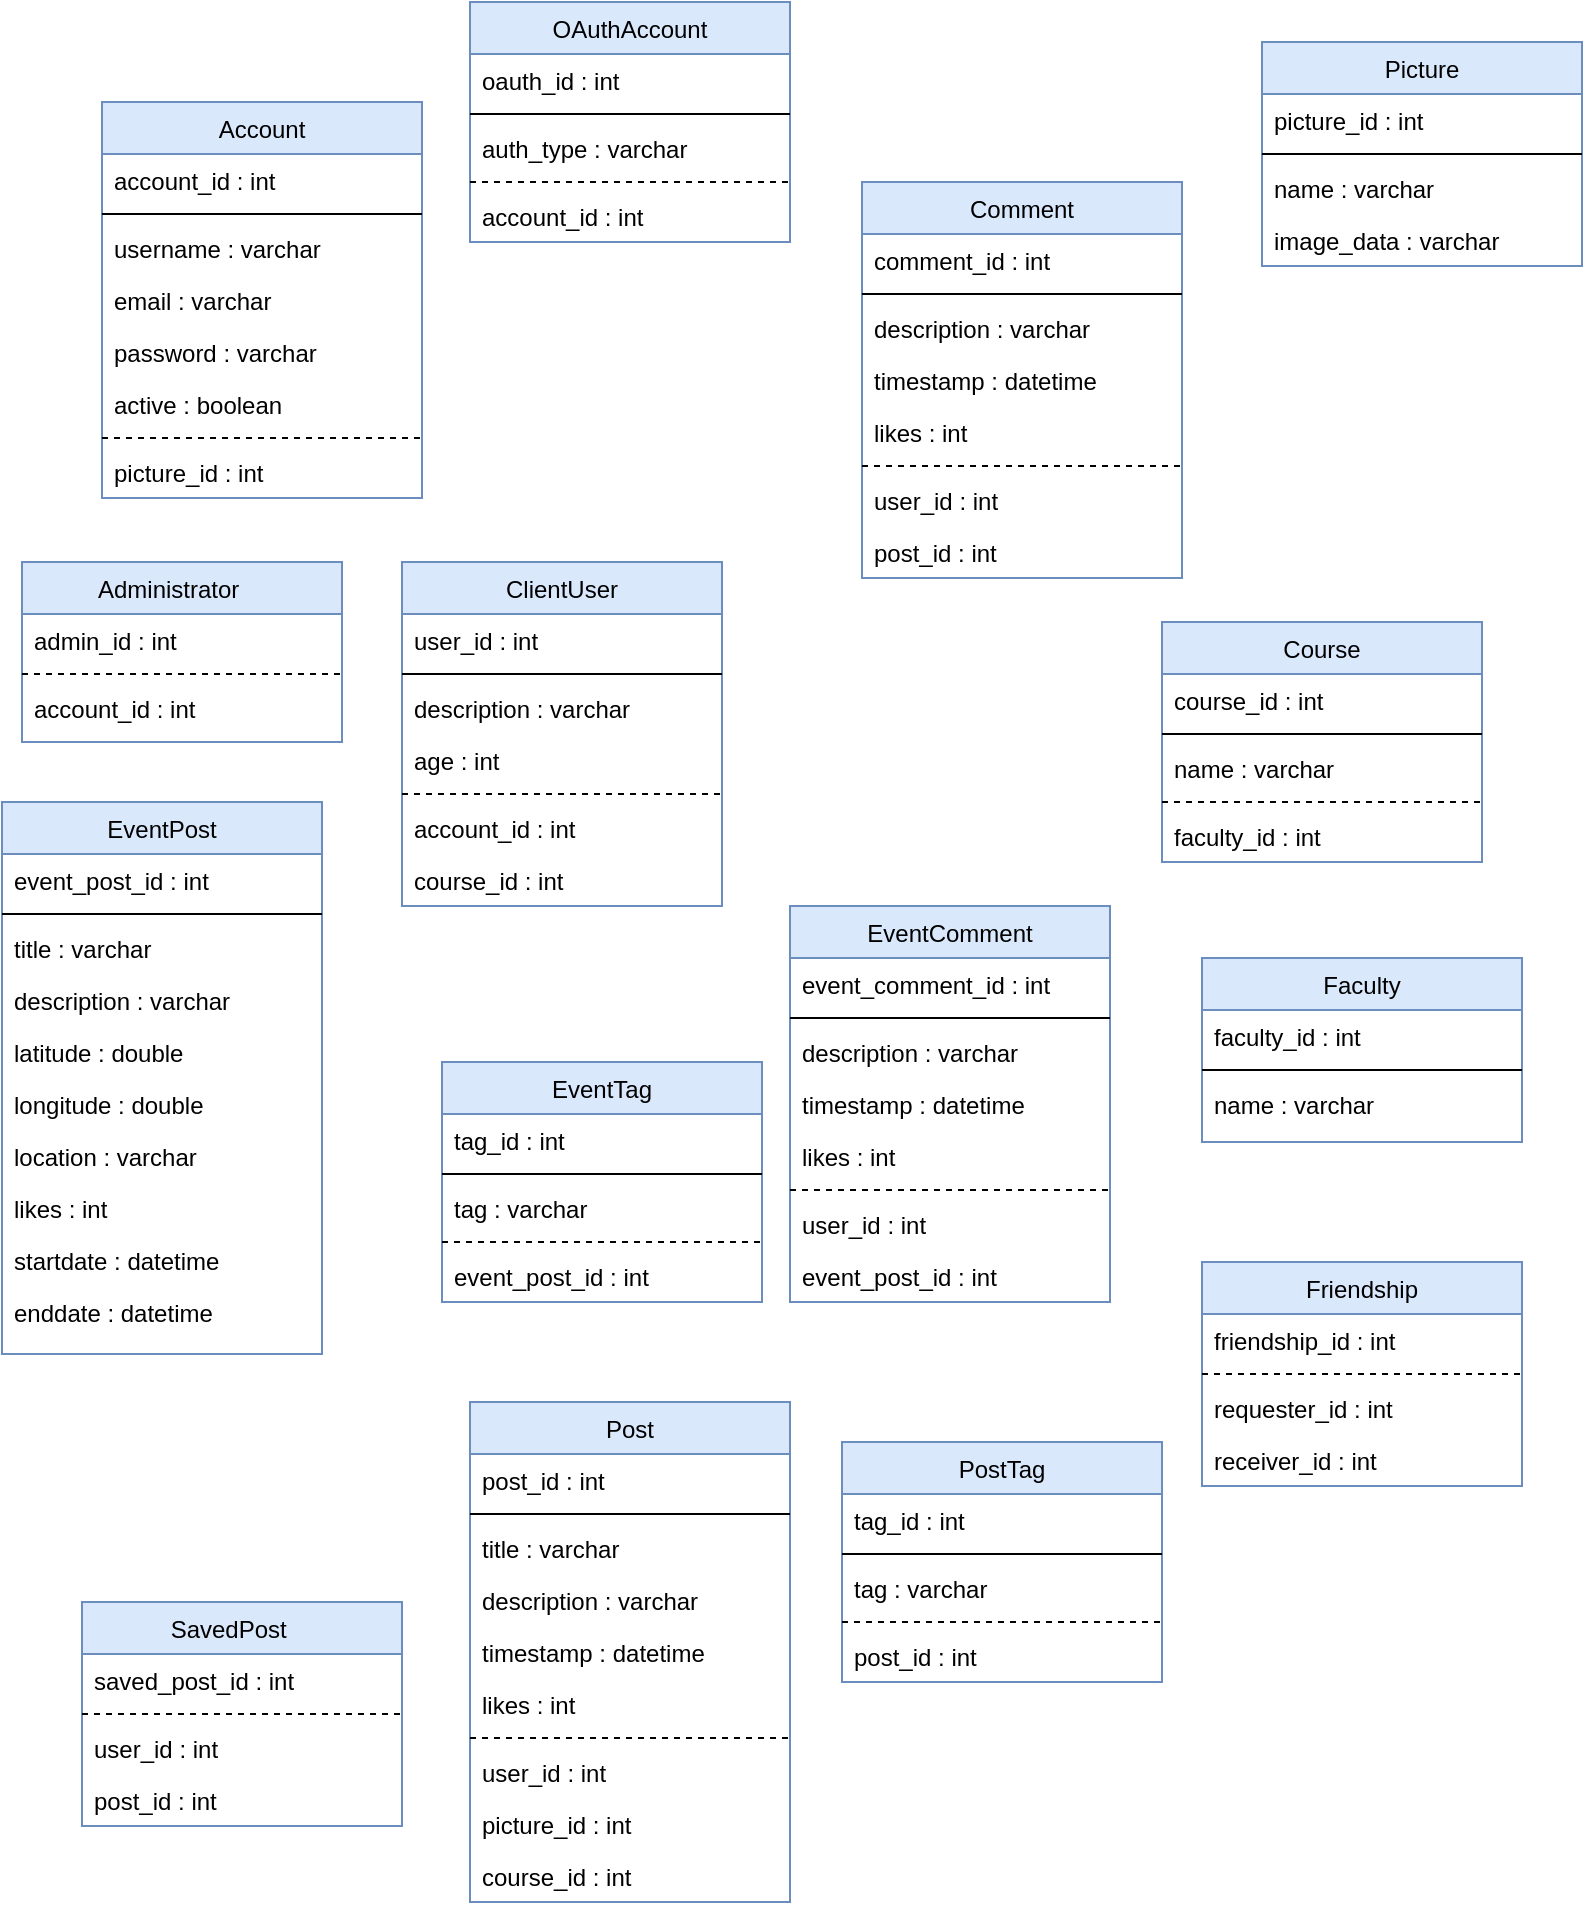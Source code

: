 <mxfile version="24.4.8" type="github">
  <diagram id="C5RBs43oDa-KdzZeNtuy" name="Page-1">
    <mxGraphModel dx="2607" dy="1282" grid="1" gridSize="10" guides="1" tooltips="1" connect="1" arrows="1" fold="1" page="1" pageScale="1" pageWidth="827" pageHeight="1169" math="0" shadow="0">
      <root>
        <mxCell id="WIyWlLk6GJQsqaUBKTNV-0" />
        <mxCell id="WIyWlLk6GJQsqaUBKTNV-1" parent="WIyWlLk6GJQsqaUBKTNV-0" />
        <mxCell id="zkfFHV4jXpPFQw0GAbJ--0" value="Account" style="swimlane;fontStyle=0;align=center;verticalAlign=top;childLayout=stackLayout;horizontal=1;startSize=26;horizontalStack=0;resizeParent=1;resizeLast=0;collapsible=1;marginBottom=0;rounded=0;shadow=0;strokeWidth=1;fillColor=#dae8fc;strokeColor=#6c8ebf;gradientColor=none;swimlaneFillColor=default;" parent="WIyWlLk6GJQsqaUBKTNV-1" vertex="1">
          <mxGeometry x="70" y="70" width="160" height="198" as="geometry">
            <mxRectangle x="230" y="140" width="160" height="26" as="alternateBounds" />
          </mxGeometry>
        </mxCell>
        <mxCell id="zkfFHV4jXpPFQw0GAbJ--1" value="account_id : int" style="text;align=left;verticalAlign=top;spacingLeft=4;spacingRight=4;overflow=hidden;rotatable=0;points=[[0,0.5],[1,0.5]];portConstraint=eastwest;" parent="zkfFHV4jXpPFQw0GAbJ--0" vertex="1">
          <mxGeometry y="26" width="160" height="26" as="geometry" />
        </mxCell>
        <mxCell id="zkfFHV4jXpPFQw0GAbJ--4" value="" style="line;html=1;strokeWidth=1;align=left;verticalAlign=middle;spacingTop=-1;spacingLeft=3;spacingRight=3;rotatable=0;labelPosition=right;points=[];portConstraint=eastwest;" parent="zkfFHV4jXpPFQw0GAbJ--0" vertex="1">
          <mxGeometry y="52" width="160" height="8" as="geometry" />
        </mxCell>
        <mxCell id="zkfFHV4jXpPFQw0GAbJ--2" value="username : varchar" style="text;align=left;verticalAlign=top;spacingLeft=4;spacingRight=4;overflow=hidden;rotatable=0;points=[[0,0.5],[1,0.5]];portConstraint=eastwest;rounded=0;shadow=0;html=0;" parent="zkfFHV4jXpPFQw0GAbJ--0" vertex="1">
          <mxGeometry y="60" width="160" height="26" as="geometry" />
        </mxCell>
        <mxCell id="zkfFHV4jXpPFQw0GAbJ--3" value="email : varchar" style="text;align=left;verticalAlign=top;spacingLeft=4;spacingRight=4;overflow=hidden;rotatable=0;points=[[0,0.5],[1,0.5]];portConstraint=eastwest;rounded=0;shadow=0;html=0;" parent="zkfFHV4jXpPFQw0GAbJ--0" vertex="1">
          <mxGeometry y="86" width="160" height="26" as="geometry" />
        </mxCell>
        <mxCell id="zkfFHV4jXpPFQw0GAbJ--5" value="password : varchar" style="text;align=left;verticalAlign=top;spacingLeft=4;spacingRight=4;overflow=hidden;rotatable=0;points=[[0,0.5],[1,0.5]];portConstraint=eastwest;" parent="zkfFHV4jXpPFQw0GAbJ--0" vertex="1">
          <mxGeometry y="112" width="160" height="26" as="geometry" />
        </mxCell>
        <mxCell id="Y2Ca7VvnBdPcKKOErJJx-133" value="active : boolean" style="text;align=left;verticalAlign=top;spacingLeft=4;spacingRight=4;overflow=hidden;rotatable=0;points=[[0,0.5],[1,0.5]];portConstraint=eastwest;" vertex="1" parent="zkfFHV4jXpPFQw0GAbJ--0">
          <mxGeometry y="138" width="160" height="26" as="geometry" />
        </mxCell>
        <mxCell id="Y2Ca7VvnBdPcKKOErJJx-143" value="" style="line;html=1;strokeWidth=1;align=left;verticalAlign=middle;spacingTop=-1;spacingLeft=3;spacingRight=3;rotatable=0;labelPosition=right;points=[];portConstraint=eastwest;dashed=1;" vertex="1" parent="zkfFHV4jXpPFQw0GAbJ--0">
          <mxGeometry y="164" width="160" height="8" as="geometry" />
        </mxCell>
        <mxCell id="Y2Ca7VvnBdPcKKOErJJx-134" value="picture_id : int " style="text;align=left;verticalAlign=top;spacingLeft=4;spacingRight=4;overflow=hidden;rotatable=0;points=[[0,0.5],[1,0.5]];portConstraint=eastwest;dashed=1;" vertex="1" parent="zkfFHV4jXpPFQw0GAbJ--0">
          <mxGeometry y="172" width="160" height="26" as="geometry" />
        </mxCell>
        <mxCell id="zkfFHV4jXpPFQw0GAbJ--6" value="Administrator    " style="swimlane;fontStyle=0;align=center;verticalAlign=top;childLayout=stackLayout;horizontal=1;startSize=26;horizontalStack=0;resizeParent=1;resizeLast=0;collapsible=1;marginBottom=0;rounded=0;shadow=0;strokeWidth=1;fillColor=#dae8fc;strokeColor=#6c8ebf;swimlaneFillColor=default;" parent="WIyWlLk6GJQsqaUBKTNV-1" vertex="1">
          <mxGeometry x="30" y="300" width="160" height="90" as="geometry">
            <mxRectangle x="130" y="380" width="160" height="26" as="alternateBounds" />
          </mxGeometry>
        </mxCell>
        <mxCell id="zkfFHV4jXpPFQw0GAbJ--7" value="admin_id : int" style="text;align=left;verticalAlign=top;spacingLeft=4;spacingRight=4;overflow=hidden;rotatable=0;points=[[0,0.5],[1,0.5]];portConstraint=eastwest;" parent="zkfFHV4jXpPFQw0GAbJ--6" vertex="1">
          <mxGeometry y="26" width="160" height="26" as="geometry" />
        </mxCell>
        <mxCell id="zkfFHV4jXpPFQw0GAbJ--9" value="" style="line;html=1;strokeWidth=1;align=left;verticalAlign=middle;spacingTop=-1;spacingLeft=3;spacingRight=3;rotatable=0;labelPosition=right;points=[];portConstraint=eastwest;dashed=1;" parent="zkfFHV4jXpPFQw0GAbJ--6" vertex="1">
          <mxGeometry y="52" width="160" height="8" as="geometry" />
        </mxCell>
        <mxCell id="zkfFHV4jXpPFQw0GAbJ--8" value="account_id : int" style="text;align=left;verticalAlign=top;spacingLeft=4;spacingRight=4;overflow=hidden;rotatable=0;points=[[0,0.5],[1,0.5]];portConstraint=eastwest;rounded=0;shadow=0;html=0;" parent="zkfFHV4jXpPFQw0GAbJ--6" vertex="1">
          <mxGeometry y="60" width="160" height="26" as="geometry" />
        </mxCell>
        <mxCell id="Y2Ca7VvnBdPcKKOErJJx-135" value="ClientUser" style="swimlane;fontStyle=0;align=center;verticalAlign=top;childLayout=stackLayout;horizontal=1;startSize=26;horizontalStack=0;resizeParent=1;resizeLast=0;collapsible=1;marginBottom=0;rounded=0;shadow=0;strokeWidth=1;fillColor=#dae8fc;strokeColor=#6c8ebf;swimlaneFillColor=default;" vertex="1" parent="WIyWlLk6GJQsqaUBKTNV-1">
          <mxGeometry x="220" y="300" width="160" height="172" as="geometry">
            <mxRectangle x="130" y="380" width="160" height="26" as="alternateBounds" />
          </mxGeometry>
        </mxCell>
        <mxCell id="Y2Ca7VvnBdPcKKOErJJx-136" value="user_id : int" style="text;align=left;verticalAlign=top;spacingLeft=4;spacingRight=4;overflow=hidden;rotatable=0;points=[[0,0.5],[1,0.5]];portConstraint=eastwest;" vertex="1" parent="Y2Ca7VvnBdPcKKOErJJx-135">
          <mxGeometry y="26" width="160" height="26" as="geometry" />
        </mxCell>
        <mxCell id="Y2Ca7VvnBdPcKKOErJJx-137" value="" style="line;html=1;strokeWidth=1;align=left;verticalAlign=middle;spacingTop=-1;spacingLeft=3;spacingRight=3;rotatable=0;labelPosition=right;points=[];portConstraint=eastwest;" vertex="1" parent="Y2Ca7VvnBdPcKKOErJJx-135">
          <mxGeometry y="52" width="160" height="8" as="geometry" />
        </mxCell>
        <mxCell id="Y2Ca7VvnBdPcKKOErJJx-140" value="description : varchar " style="text;align=left;verticalAlign=top;spacingLeft=4;spacingRight=4;overflow=hidden;rotatable=0;points=[[0,0.5],[1,0.5]];portConstraint=eastwest;rounded=0;shadow=0;html=0;" vertex="1" parent="Y2Ca7VvnBdPcKKOErJJx-135">
          <mxGeometry y="60" width="160" height="26" as="geometry" />
        </mxCell>
        <mxCell id="Y2Ca7VvnBdPcKKOErJJx-141" value="age : int" style="text;align=left;verticalAlign=top;spacingLeft=4;spacingRight=4;overflow=hidden;rotatable=0;points=[[0,0.5],[1,0.5]];portConstraint=eastwest;rounded=0;shadow=0;html=0;" vertex="1" parent="Y2Ca7VvnBdPcKKOErJJx-135">
          <mxGeometry y="86" width="160" height="26" as="geometry" />
        </mxCell>
        <mxCell id="Y2Ca7VvnBdPcKKOErJJx-144" value="" style="line;html=1;strokeWidth=1;align=left;verticalAlign=middle;spacingTop=-1;spacingLeft=3;spacingRight=3;rotatable=0;labelPosition=right;points=[];portConstraint=eastwest;dashed=1;" vertex="1" parent="Y2Ca7VvnBdPcKKOErJJx-135">
          <mxGeometry y="112" width="160" height="8" as="geometry" />
        </mxCell>
        <mxCell id="Y2Ca7VvnBdPcKKOErJJx-139" value="account_id : int" style="text;align=left;verticalAlign=top;spacingLeft=4;spacingRight=4;overflow=hidden;rotatable=0;points=[[0,0.5],[1,0.5]];portConstraint=eastwest;rounded=0;shadow=0;html=0;" vertex="1" parent="Y2Ca7VvnBdPcKKOErJJx-135">
          <mxGeometry y="120" width="160" height="26" as="geometry" />
        </mxCell>
        <mxCell id="Y2Ca7VvnBdPcKKOErJJx-142" value="course_id : int" style="text;align=left;verticalAlign=top;spacingLeft=4;spacingRight=4;overflow=hidden;rotatable=0;points=[[0,0.5],[1,0.5]];portConstraint=eastwest;rounded=0;shadow=0;html=0;" vertex="1" parent="Y2Ca7VvnBdPcKKOErJJx-135">
          <mxGeometry y="146" width="160" height="26" as="geometry" />
        </mxCell>
        <mxCell id="Y2Ca7VvnBdPcKKOErJJx-145" value="Comment" style="swimlane;fontStyle=0;align=center;verticalAlign=top;childLayout=stackLayout;horizontal=1;startSize=26;horizontalStack=0;resizeParent=1;resizeLast=0;collapsible=1;marginBottom=0;rounded=0;shadow=0;strokeWidth=1;fillColor=#dae8fc;strokeColor=#6c8ebf;swimlaneFillColor=default;" vertex="1" parent="WIyWlLk6GJQsqaUBKTNV-1">
          <mxGeometry x="450" y="110" width="160" height="198" as="geometry">
            <mxRectangle x="130" y="380" width="160" height="26" as="alternateBounds" />
          </mxGeometry>
        </mxCell>
        <mxCell id="Y2Ca7VvnBdPcKKOErJJx-146" value="comment_id : int" style="text;align=left;verticalAlign=top;spacingLeft=4;spacingRight=4;overflow=hidden;rotatable=0;points=[[0,0.5],[1,0.5]];portConstraint=eastwest;" vertex="1" parent="Y2Ca7VvnBdPcKKOErJJx-145">
          <mxGeometry y="26" width="160" height="26" as="geometry" />
        </mxCell>
        <mxCell id="Y2Ca7VvnBdPcKKOErJJx-147" value="" style="line;html=1;strokeWidth=1;align=left;verticalAlign=middle;spacingTop=-1;spacingLeft=3;spacingRight=3;rotatable=0;labelPosition=right;points=[];portConstraint=eastwest;" vertex="1" parent="Y2Ca7VvnBdPcKKOErJJx-145">
          <mxGeometry y="52" width="160" height="8" as="geometry" />
        </mxCell>
        <mxCell id="Y2Ca7VvnBdPcKKOErJJx-148" value="description : varchar " style="text;align=left;verticalAlign=top;spacingLeft=4;spacingRight=4;overflow=hidden;rotatable=0;points=[[0,0.5],[1,0.5]];portConstraint=eastwest;rounded=0;shadow=0;html=0;" vertex="1" parent="Y2Ca7VvnBdPcKKOErJJx-145">
          <mxGeometry y="60" width="160" height="26" as="geometry" />
        </mxCell>
        <mxCell id="Y2Ca7VvnBdPcKKOErJJx-153" value="timestamp : datetime" style="text;align=left;verticalAlign=top;spacingLeft=4;spacingRight=4;overflow=hidden;rotatable=0;points=[[0,0.5],[1,0.5]];portConstraint=eastwest;rounded=0;shadow=0;html=0;" vertex="1" parent="Y2Ca7VvnBdPcKKOErJJx-145">
          <mxGeometry y="86" width="160" height="26" as="geometry" />
        </mxCell>
        <mxCell id="Y2Ca7VvnBdPcKKOErJJx-149" value="likes : int" style="text;align=left;verticalAlign=top;spacingLeft=4;spacingRight=4;overflow=hidden;rotatable=0;points=[[0,0.5],[1,0.5]];portConstraint=eastwest;rounded=0;shadow=0;html=0;" vertex="1" parent="Y2Ca7VvnBdPcKKOErJJx-145">
          <mxGeometry y="112" width="160" height="26" as="geometry" />
        </mxCell>
        <mxCell id="Y2Ca7VvnBdPcKKOErJJx-151" value="" style="line;html=1;strokeWidth=1;align=left;verticalAlign=middle;spacingTop=-1;spacingLeft=3;spacingRight=3;rotatable=0;labelPosition=right;points=[];portConstraint=eastwest;dashed=1;" vertex="1" parent="Y2Ca7VvnBdPcKKOErJJx-145">
          <mxGeometry y="138" width="160" height="8" as="geometry" />
        </mxCell>
        <mxCell id="Y2Ca7VvnBdPcKKOErJJx-150" value="user_id : int" style="text;align=left;verticalAlign=top;spacingLeft=4;spacingRight=4;overflow=hidden;rotatable=0;points=[[0,0.5],[1,0.5]];portConstraint=eastwest;rounded=0;shadow=0;html=0;" vertex="1" parent="Y2Ca7VvnBdPcKKOErJJx-145">
          <mxGeometry y="146" width="160" height="26" as="geometry" />
        </mxCell>
        <mxCell id="Y2Ca7VvnBdPcKKOErJJx-152" value="post_id : int" style="text;align=left;verticalAlign=top;spacingLeft=4;spacingRight=4;overflow=hidden;rotatable=0;points=[[0,0.5],[1,0.5]];portConstraint=eastwest;rounded=0;shadow=0;html=0;" vertex="1" parent="Y2Ca7VvnBdPcKKOErJJx-145">
          <mxGeometry y="172" width="160" height="26" as="geometry" />
        </mxCell>
        <mxCell id="Y2Ca7VvnBdPcKKOErJJx-154" value="Course" style="swimlane;fontStyle=0;align=center;verticalAlign=top;childLayout=stackLayout;horizontal=1;startSize=26;horizontalStack=0;resizeParent=1;resizeLast=0;collapsible=1;marginBottom=0;rounded=0;shadow=0;strokeWidth=1;fillColor=#dae8fc;strokeColor=#6c8ebf;swimlaneFillColor=default;" vertex="1" parent="WIyWlLk6GJQsqaUBKTNV-1">
          <mxGeometry x="600" y="330" width="160" height="120" as="geometry">
            <mxRectangle x="130" y="380" width="160" height="26" as="alternateBounds" />
          </mxGeometry>
        </mxCell>
        <mxCell id="Y2Ca7VvnBdPcKKOErJJx-155" value="course_id : int" style="text;align=left;verticalAlign=top;spacingLeft=4;spacingRight=4;overflow=hidden;rotatable=0;points=[[0,0.5],[1,0.5]];portConstraint=eastwest;" vertex="1" parent="Y2Ca7VvnBdPcKKOErJJx-154">
          <mxGeometry y="26" width="160" height="26" as="geometry" />
        </mxCell>
        <mxCell id="Y2Ca7VvnBdPcKKOErJJx-156" value="" style="line;html=1;strokeWidth=1;align=left;verticalAlign=middle;spacingTop=-1;spacingLeft=3;spacingRight=3;rotatable=0;labelPosition=right;points=[];portConstraint=eastwest;" vertex="1" parent="Y2Ca7VvnBdPcKKOErJJx-154">
          <mxGeometry y="52" width="160" height="8" as="geometry" />
        </mxCell>
        <mxCell id="Y2Ca7VvnBdPcKKOErJJx-157" value="name : varchar " style="text;align=left;verticalAlign=top;spacingLeft=4;spacingRight=4;overflow=hidden;rotatable=0;points=[[0,0.5],[1,0.5]];portConstraint=eastwest;rounded=0;shadow=0;html=0;" vertex="1" parent="Y2Ca7VvnBdPcKKOErJJx-154">
          <mxGeometry y="60" width="160" height="26" as="geometry" />
        </mxCell>
        <mxCell id="Y2Ca7VvnBdPcKKOErJJx-160" value="" style="line;html=1;strokeWidth=1;align=left;verticalAlign=middle;spacingTop=-1;spacingLeft=3;spacingRight=3;rotatable=0;labelPosition=right;points=[];portConstraint=eastwest;dashed=1;" vertex="1" parent="Y2Ca7VvnBdPcKKOErJJx-154">
          <mxGeometry y="86" width="160" height="8" as="geometry" />
        </mxCell>
        <mxCell id="Y2Ca7VvnBdPcKKOErJJx-161" value="faculty_id : int" style="text;align=left;verticalAlign=top;spacingLeft=4;spacingRight=4;overflow=hidden;rotatable=0;points=[[0,0.5],[1,0.5]];portConstraint=eastwest;rounded=0;shadow=0;html=0;" vertex="1" parent="Y2Ca7VvnBdPcKKOErJJx-154">
          <mxGeometry y="94" width="160" height="26" as="geometry" />
        </mxCell>
        <mxCell id="Y2Ca7VvnBdPcKKOErJJx-163" value="EventComment" style="swimlane;fontStyle=0;align=center;verticalAlign=top;childLayout=stackLayout;horizontal=1;startSize=26;horizontalStack=0;resizeParent=1;resizeLast=0;collapsible=1;marginBottom=0;rounded=0;shadow=0;strokeWidth=1;fillColor=#dae8fc;strokeColor=#6c8ebf;swimlaneFillColor=default;" vertex="1" parent="WIyWlLk6GJQsqaUBKTNV-1">
          <mxGeometry x="414" y="472" width="160" height="198" as="geometry">
            <mxRectangle x="130" y="380" width="160" height="26" as="alternateBounds" />
          </mxGeometry>
        </mxCell>
        <mxCell id="Y2Ca7VvnBdPcKKOErJJx-164" value="event_comment_id : int" style="text;align=left;verticalAlign=top;spacingLeft=4;spacingRight=4;overflow=hidden;rotatable=0;points=[[0,0.5],[1,0.5]];portConstraint=eastwest;" vertex="1" parent="Y2Ca7VvnBdPcKKOErJJx-163">
          <mxGeometry y="26" width="160" height="26" as="geometry" />
        </mxCell>
        <mxCell id="Y2Ca7VvnBdPcKKOErJJx-165" value="" style="line;html=1;strokeWidth=1;align=left;verticalAlign=middle;spacingTop=-1;spacingLeft=3;spacingRight=3;rotatable=0;labelPosition=right;points=[];portConstraint=eastwest;" vertex="1" parent="Y2Ca7VvnBdPcKKOErJJx-163">
          <mxGeometry y="52" width="160" height="8" as="geometry" />
        </mxCell>
        <mxCell id="Y2Ca7VvnBdPcKKOErJJx-166" value="description : varchar " style="text;align=left;verticalAlign=top;spacingLeft=4;spacingRight=4;overflow=hidden;rotatable=0;points=[[0,0.5],[1,0.5]];portConstraint=eastwest;rounded=0;shadow=0;html=0;" vertex="1" parent="Y2Ca7VvnBdPcKKOErJJx-163">
          <mxGeometry y="60" width="160" height="26" as="geometry" />
        </mxCell>
        <mxCell id="Y2Ca7VvnBdPcKKOErJJx-167" value="timestamp : datetime" style="text;align=left;verticalAlign=top;spacingLeft=4;spacingRight=4;overflow=hidden;rotatable=0;points=[[0,0.5],[1,0.5]];portConstraint=eastwest;rounded=0;shadow=0;html=0;" vertex="1" parent="Y2Ca7VvnBdPcKKOErJJx-163">
          <mxGeometry y="86" width="160" height="26" as="geometry" />
        </mxCell>
        <mxCell id="Y2Ca7VvnBdPcKKOErJJx-168" value="likes : int" style="text;align=left;verticalAlign=top;spacingLeft=4;spacingRight=4;overflow=hidden;rotatable=0;points=[[0,0.5],[1,0.5]];portConstraint=eastwest;rounded=0;shadow=0;html=0;" vertex="1" parent="Y2Ca7VvnBdPcKKOErJJx-163">
          <mxGeometry y="112" width="160" height="26" as="geometry" />
        </mxCell>
        <mxCell id="Y2Ca7VvnBdPcKKOErJJx-169" value="" style="line;html=1;strokeWidth=1;align=left;verticalAlign=middle;spacingTop=-1;spacingLeft=3;spacingRight=3;rotatable=0;labelPosition=right;points=[];portConstraint=eastwest;dashed=1;" vertex="1" parent="Y2Ca7VvnBdPcKKOErJJx-163">
          <mxGeometry y="138" width="160" height="8" as="geometry" />
        </mxCell>
        <mxCell id="Y2Ca7VvnBdPcKKOErJJx-170" value="user_id : int" style="text;align=left;verticalAlign=top;spacingLeft=4;spacingRight=4;overflow=hidden;rotatable=0;points=[[0,0.5],[1,0.5]];portConstraint=eastwest;rounded=0;shadow=0;html=0;" vertex="1" parent="Y2Ca7VvnBdPcKKOErJJx-163">
          <mxGeometry y="146" width="160" height="26" as="geometry" />
        </mxCell>
        <mxCell id="Y2Ca7VvnBdPcKKOErJJx-171" value="event_post_id : int" style="text;align=left;verticalAlign=top;spacingLeft=4;spacingRight=4;overflow=hidden;rotatable=0;points=[[0,0.5],[1,0.5]];portConstraint=eastwest;rounded=0;shadow=0;html=0;" vertex="1" parent="Y2Ca7VvnBdPcKKOErJJx-163">
          <mxGeometry y="172" width="160" height="26" as="geometry" />
        </mxCell>
        <mxCell id="Y2Ca7VvnBdPcKKOErJJx-172" value="EventPost" style="swimlane;fontStyle=0;align=center;verticalAlign=top;childLayout=stackLayout;horizontal=1;startSize=26;horizontalStack=0;resizeParent=1;resizeLast=0;collapsible=1;marginBottom=0;rounded=0;shadow=0;strokeWidth=1;fillColor=#dae8fc;strokeColor=#6c8ebf;swimlaneFillColor=default;" vertex="1" parent="WIyWlLk6GJQsqaUBKTNV-1">
          <mxGeometry x="20" y="420" width="160" height="276" as="geometry">
            <mxRectangle x="130" y="380" width="160" height="26" as="alternateBounds" />
          </mxGeometry>
        </mxCell>
        <mxCell id="Y2Ca7VvnBdPcKKOErJJx-173" value="event_post_id : int" style="text;align=left;verticalAlign=top;spacingLeft=4;spacingRight=4;overflow=hidden;rotatable=0;points=[[0,0.5],[1,0.5]];portConstraint=eastwest;" vertex="1" parent="Y2Ca7VvnBdPcKKOErJJx-172">
          <mxGeometry y="26" width="160" height="26" as="geometry" />
        </mxCell>
        <mxCell id="Y2Ca7VvnBdPcKKOErJJx-174" value="" style="line;html=1;strokeWidth=1;align=left;verticalAlign=middle;spacingTop=-1;spacingLeft=3;spacingRight=3;rotatable=0;labelPosition=right;points=[];portConstraint=eastwest;" vertex="1" parent="Y2Ca7VvnBdPcKKOErJJx-172">
          <mxGeometry y="52" width="160" height="8" as="geometry" />
        </mxCell>
        <mxCell id="Y2Ca7VvnBdPcKKOErJJx-181" value="title : varchar " style="text;align=left;verticalAlign=top;spacingLeft=4;spacingRight=4;overflow=hidden;rotatable=0;points=[[0,0.5],[1,0.5]];portConstraint=eastwest;rounded=0;shadow=0;html=0;" vertex="1" parent="Y2Ca7VvnBdPcKKOErJJx-172">
          <mxGeometry y="60" width="160" height="26" as="geometry" />
        </mxCell>
        <mxCell id="Y2Ca7VvnBdPcKKOErJJx-175" value="description : varchar " style="text;align=left;verticalAlign=top;spacingLeft=4;spacingRight=4;overflow=hidden;rotatable=0;points=[[0,0.5],[1,0.5]];portConstraint=eastwest;rounded=0;shadow=0;html=0;" vertex="1" parent="Y2Ca7VvnBdPcKKOErJJx-172">
          <mxGeometry y="86" width="160" height="26" as="geometry" />
        </mxCell>
        <mxCell id="Y2Ca7VvnBdPcKKOErJJx-177" value="latitude : double" style="text;align=left;verticalAlign=top;spacingLeft=4;spacingRight=4;overflow=hidden;rotatable=0;points=[[0,0.5],[1,0.5]];portConstraint=eastwest;rounded=0;shadow=0;html=0;" vertex="1" parent="Y2Ca7VvnBdPcKKOErJJx-172">
          <mxGeometry y="112" width="160" height="26" as="geometry" />
        </mxCell>
        <mxCell id="Y2Ca7VvnBdPcKKOErJJx-183" value="longitude : double" style="text;align=left;verticalAlign=top;spacingLeft=4;spacingRight=4;overflow=hidden;rotatable=0;points=[[0,0.5],[1,0.5]];portConstraint=eastwest;rounded=0;shadow=0;html=0;" vertex="1" parent="Y2Ca7VvnBdPcKKOErJJx-172">
          <mxGeometry y="138" width="160" height="26" as="geometry" />
        </mxCell>
        <mxCell id="Y2Ca7VvnBdPcKKOErJJx-184" value="location : varchar" style="text;align=left;verticalAlign=top;spacingLeft=4;spacingRight=4;overflow=hidden;rotatable=0;points=[[0,0.5],[1,0.5]];portConstraint=eastwest;rounded=0;shadow=0;html=0;" vertex="1" parent="Y2Ca7VvnBdPcKKOErJJx-172">
          <mxGeometry y="164" width="160" height="26" as="geometry" />
        </mxCell>
        <mxCell id="Y2Ca7VvnBdPcKKOErJJx-182" value="likes : int" style="text;align=left;verticalAlign=top;spacingLeft=4;spacingRight=4;overflow=hidden;rotatable=0;points=[[0,0.5],[1,0.5]];portConstraint=eastwest;rounded=0;shadow=0;html=0;" vertex="1" parent="Y2Ca7VvnBdPcKKOErJJx-172">
          <mxGeometry y="190" width="160" height="26" as="geometry" />
        </mxCell>
        <mxCell id="Y2Ca7VvnBdPcKKOErJJx-179" value="startdate : datetime" style="text;align=left;verticalAlign=top;spacingLeft=4;spacingRight=4;overflow=hidden;rotatable=0;points=[[0,0.5],[1,0.5]];portConstraint=eastwest;rounded=0;shadow=0;html=0;" vertex="1" parent="Y2Ca7VvnBdPcKKOErJJx-172">
          <mxGeometry y="216" width="160" height="26" as="geometry" />
        </mxCell>
        <mxCell id="Y2Ca7VvnBdPcKKOErJJx-180" value="enddate : datetime" style="text;align=left;verticalAlign=top;spacingLeft=4;spacingRight=4;overflow=hidden;rotatable=0;points=[[0,0.5],[1,0.5]];portConstraint=eastwest;rounded=0;shadow=0;html=0;" vertex="1" parent="Y2Ca7VvnBdPcKKOErJJx-172">
          <mxGeometry y="242" width="160" height="26" as="geometry" />
        </mxCell>
        <mxCell id="Y2Ca7VvnBdPcKKOErJJx-185" value="EventTag" style="swimlane;fontStyle=0;align=center;verticalAlign=top;childLayout=stackLayout;horizontal=1;startSize=26;horizontalStack=0;resizeParent=1;resizeLast=0;collapsible=1;marginBottom=0;rounded=0;shadow=0;strokeWidth=1;fillColor=#dae8fc;strokeColor=#6c8ebf;swimlaneFillColor=default;" vertex="1" parent="WIyWlLk6GJQsqaUBKTNV-1">
          <mxGeometry x="240" y="550" width="160" height="120" as="geometry">
            <mxRectangle x="130" y="380" width="160" height="26" as="alternateBounds" />
          </mxGeometry>
        </mxCell>
        <mxCell id="Y2Ca7VvnBdPcKKOErJJx-186" value="tag_id : int" style="text;align=left;verticalAlign=top;spacingLeft=4;spacingRight=4;overflow=hidden;rotatable=0;points=[[0,0.5],[1,0.5]];portConstraint=eastwest;" vertex="1" parent="Y2Ca7VvnBdPcKKOErJJx-185">
          <mxGeometry y="26" width="160" height="26" as="geometry" />
        </mxCell>
        <mxCell id="Y2Ca7VvnBdPcKKOErJJx-187" value="" style="line;html=1;strokeWidth=1;align=left;verticalAlign=middle;spacingTop=-1;spacingLeft=3;spacingRight=3;rotatable=0;labelPosition=right;points=[];portConstraint=eastwest;" vertex="1" parent="Y2Ca7VvnBdPcKKOErJJx-185">
          <mxGeometry y="52" width="160" height="8" as="geometry" />
        </mxCell>
        <mxCell id="Y2Ca7VvnBdPcKKOErJJx-188" value="tag : varchar " style="text;align=left;verticalAlign=top;spacingLeft=4;spacingRight=4;overflow=hidden;rotatable=0;points=[[0,0.5],[1,0.5]];portConstraint=eastwest;rounded=0;shadow=0;html=0;" vertex="1" parent="Y2Ca7VvnBdPcKKOErJJx-185">
          <mxGeometry y="60" width="160" height="26" as="geometry" />
        </mxCell>
        <mxCell id="Y2Ca7VvnBdPcKKOErJJx-191" value="" style="line;html=1;strokeWidth=1;align=left;verticalAlign=middle;spacingTop=-1;spacingLeft=3;spacingRight=3;rotatable=0;labelPosition=right;points=[];portConstraint=eastwest;dashed=1;" vertex="1" parent="Y2Ca7VvnBdPcKKOErJJx-185">
          <mxGeometry y="86" width="160" height="8" as="geometry" />
        </mxCell>
        <mxCell id="Y2Ca7VvnBdPcKKOErJJx-193" value="event_post_id : int" style="text;align=left;verticalAlign=top;spacingLeft=4;spacingRight=4;overflow=hidden;rotatable=0;points=[[0,0.5],[1,0.5]];portConstraint=eastwest;rounded=0;shadow=0;html=0;" vertex="1" parent="Y2Ca7VvnBdPcKKOErJJx-185">
          <mxGeometry y="94" width="160" height="26" as="geometry" />
        </mxCell>
        <mxCell id="Y2Ca7VvnBdPcKKOErJJx-194" value="Faculty" style="swimlane;fontStyle=0;align=center;verticalAlign=top;childLayout=stackLayout;horizontal=1;startSize=26;horizontalStack=0;resizeParent=1;resizeLast=0;collapsible=1;marginBottom=0;rounded=0;shadow=0;strokeWidth=1;fillColor=#dae8fc;strokeColor=#6c8ebf;swimlaneFillColor=default;" vertex="1" parent="WIyWlLk6GJQsqaUBKTNV-1">
          <mxGeometry x="620" y="498" width="160" height="92" as="geometry">
            <mxRectangle x="130" y="380" width="160" height="26" as="alternateBounds" />
          </mxGeometry>
        </mxCell>
        <mxCell id="Y2Ca7VvnBdPcKKOErJJx-195" value="faculty_id : int" style="text;align=left;verticalAlign=top;spacingLeft=4;spacingRight=4;overflow=hidden;rotatable=0;points=[[0,0.5],[1,0.5]];portConstraint=eastwest;" vertex="1" parent="Y2Ca7VvnBdPcKKOErJJx-194">
          <mxGeometry y="26" width="160" height="26" as="geometry" />
        </mxCell>
        <mxCell id="Y2Ca7VvnBdPcKKOErJJx-196" value="" style="line;html=1;strokeWidth=1;align=left;verticalAlign=middle;spacingTop=-1;spacingLeft=3;spacingRight=3;rotatable=0;labelPosition=right;points=[];portConstraint=eastwest;" vertex="1" parent="Y2Ca7VvnBdPcKKOErJJx-194">
          <mxGeometry y="52" width="160" height="8" as="geometry" />
        </mxCell>
        <mxCell id="Y2Ca7VvnBdPcKKOErJJx-197" value="name : varchar " style="text;align=left;verticalAlign=top;spacingLeft=4;spacingRight=4;overflow=hidden;rotatable=0;points=[[0,0.5],[1,0.5]];portConstraint=eastwest;rounded=0;shadow=0;html=0;" vertex="1" parent="Y2Ca7VvnBdPcKKOErJJx-194">
          <mxGeometry y="60" width="160" height="26" as="geometry" />
        </mxCell>
        <mxCell id="Y2Ca7VvnBdPcKKOErJJx-200" value="Friendship" style="swimlane;fontStyle=0;align=center;verticalAlign=top;childLayout=stackLayout;horizontal=1;startSize=26;horizontalStack=0;resizeParent=1;resizeLast=0;collapsible=1;marginBottom=0;rounded=0;shadow=0;strokeWidth=1;fillColor=#dae8fc;strokeColor=#6c8ebf;swimlaneFillColor=default;" vertex="1" parent="WIyWlLk6GJQsqaUBKTNV-1">
          <mxGeometry x="620" y="650" width="160" height="112" as="geometry">
            <mxRectangle x="130" y="380" width="160" height="26" as="alternateBounds" />
          </mxGeometry>
        </mxCell>
        <mxCell id="Y2Ca7VvnBdPcKKOErJJx-201" value="friendship_id : int" style="text;align=left;verticalAlign=top;spacingLeft=4;spacingRight=4;overflow=hidden;rotatable=0;points=[[0,0.5],[1,0.5]];portConstraint=eastwest;" vertex="1" parent="Y2Ca7VvnBdPcKKOErJJx-200">
          <mxGeometry y="26" width="160" height="26" as="geometry" />
        </mxCell>
        <mxCell id="Y2Ca7VvnBdPcKKOErJJx-202" value="" style="line;html=1;strokeWidth=1;align=left;verticalAlign=middle;spacingTop=-1;spacingLeft=3;spacingRight=3;rotatable=0;labelPosition=right;points=[];portConstraint=eastwest;dashed=1;" vertex="1" parent="Y2Ca7VvnBdPcKKOErJJx-200">
          <mxGeometry y="52" width="160" height="8" as="geometry" />
        </mxCell>
        <mxCell id="Y2Ca7VvnBdPcKKOErJJx-203" value="requester_id : int" style="text;align=left;verticalAlign=top;spacingLeft=4;spacingRight=4;overflow=hidden;rotatable=0;points=[[0,0.5],[1,0.5]];portConstraint=eastwest;rounded=0;shadow=0;html=0;" vertex="1" parent="Y2Ca7VvnBdPcKKOErJJx-200">
          <mxGeometry y="60" width="160" height="26" as="geometry" />
        </mxCell>
        <mxCell id="Y2Ca7VvnBdPcKKOErJJx-204" value="receiver_id : int" style="text;align=left;verticalAlign=top;spacingLeft=4;spacingRight=4;overflow=hidden;rotatable=0;points=[[0,0.5],[1,0.5]];portConstraint=eastwest;rounded=0;shadow=0;html=0;" vertex="1" parent="Y2Ca7VvnBdPcKKOErJJx-200">
          <mxGeometry y="86" width="160" height="26" as="geometry" />
        </mxCell>
        <mxCell id="Y2Ca7VvnBdPcKKOErJJx-205" value="OAuthAccount" style="swimlane;fontStyle=0;align=center;verticalAlign=top;childLayout=stackLayout;horizontal=1;startSize=26;horizontalStack=0;resizeParent=1;resizeLast=0;collapsible=1;marginBottom=0;rounded=0;shadow=0;strokeWidth=1;fillColor=#dae8fc;strokeColor=#6c8ebf;swimlaneFillColor=default;" vertex="1" parent="WIyWlLk6GJQsqaUBKTNV-1">
          <mxGeometry x="254" y="20" width="160" height="120" as="geometry">
            <mxRectangle x="130" y="380" width="160" height="26" as="alternateBounds" />
          </mxGeometry>
        </mxCell>
        <mxCell id="Y2Ca7VvnBdPcKKOErJJx-206" value="oauth_id : int" style="text;align=left;verticalAlign=top;spacingLeft=4;spacingRight=4;overflow=hidden;rotatable=0;points=[[0,0.5],[1,0.5]];portConstraint=eastwest;" vertex="1" parent="Y2Ca7VvnBdPcKKOErJJx-205">
          <mxGeometry y="26" width="160" height="26" as="geometry" />
        </mxCell>
        <mxCell id="Y2Ca7VvnBdPcKKOErJJx-210" value="" style="line;html=1;strokeWidth=1;align=left;verticalAlign=middle;spacingTop=-1;spacingLeft=3;spacingRight=3;rotatable=0;labelPosition=right;points=[];portConstraint=eastwest;" vertex="1" parent="Y2Ca7VvnBdPcKKOErJJx-205">
          <mxGeometry y="52" width="160" height="8" as="geometry" />
        </mxCell>
        <mxCell id="Y2Ca7VvnBdPcKKOErJJx-208" value="auth_type : varchar" style="text;align=left;verticalAlign=top;spacingLeft=4;spacingRight=4;overflow=hidden;rotatable=0;points=[[0,0.5],[1,0.5]];portConstraint=eastwest;rounded=0;shadow=0;html=0;" vertex="1" parent="Y2Ca7VvnBdPcKKOErJJx-205">
          <mxGeometry y="60" width="160" height="26" as="geometry" />
        </mxCell>
        <mxCell id="Y2Ca7VvnBdPcKKOErJJx-207" value="" style="line;html=1;strokeWidth=1;align=left;verticalAlign=middle;spacingTop=-1;spacingLeft=3;spacingRight=3;rotatable=0;labelPosition=right;points=[];portConstraint=eastwest;dashed=1;" vertex="1" parent="Y2Ca7VvnBdPcKKOErJJx-205">
          <mxGeometry y="86" width="160" height="8" as="geometry" />
        </mxCell>
        <mxCell id="Y2Ca7VvnBdPcKKOErJJx-209" value="account_id : int" style="text;align=left;verticalAlign=top;spacingLeft=4;spacingRight=4;overflow=hidden;rotatable=0;points=[[0,0.5],[1,0.5]];portConstraint=eastwest;rounded=0;shadow=0;html=0;" vertex="1" parent="Y2Ca7VvnBdPcKKOErJJx-205">
          <mxGeometry y="94" width="160" height="26" as="geometry" />
        </mxCell>
        <mxCell id="Y2Ca7VvnBdPcKKOErJJx-211" value="Picture" style="swimlane;fontStyle=0;align=center;verticalAlign=top;childLayout=stackLayout;horizontal=1;startSize=26;horizontalStack=0;resizeParent=1;resizeLast=0;collapsible=1;marginBottom=0;rounded=0;shadow=0;strokeWidth=1;fillColor=#dae8fc;strokeColor=#6c8ebf;swimlaneFillColor=default;" vertex="1" parent="WIyWlLk6GJQsqaUBKTNV-1">
          <mxGeometry x="650" y="40" width="160" height="112" as="geometry">
            <mxRectangle x="130" y="380" width="160" height="26" as="alternateBounds" />
          </mxGeometry>
        </mxCell>
        <mxCell id="Y2Ca7VvnBdPcKKOErJJx-212" value="picture_id : int" style="text;align=left;verticalAlign=top;spacingLeft=4;spacingRight=4;overflow=hidden;rotatable=0;points=[[0,0.5],[1,0.5]];portConstraint=eastwest;" vertex="1" parent="Y2Ca7VvnBdPcKKOErJJx-211">
          <mxGeometry y="26" width="160" height="26" as="geometry" />
        </mxCell>
        <mxCell id="Y2Ca7VvnBdPcKKOErJJx-213" value="" style="line;html=1;strokeWidth=1;align=left;verticalAlign=middle;spacingTop=-1;spacingLeft=3;spacingRight=3;rotatable=0;labelPosition=right;points=[];portConstraint=eastwest;" vertex="1" parent="Y2Ca7VvnBdPcKKOErJJx-211">
          <mxGeometry y="52" width="160" height="8" as="geometry" />
        </mxCell>
        <mxCell id="Y2Ca7VvnBdPcKKOErJJx-214" value="name : varchar " style="text;align=left;verticalAlign=top;spacingLeft=4;spacingRight=4;overflow=hidden;rotatable=0;points=[[0,0.5],[1,0.5]];portConstraint=eastwest;rounded=0;shadow=0;html=0;" vertex="1" parent="Y2Ca7VvnBdPcKKOErJJx-211">
          <mxGeometry y="60" width="160" height="26" as="geometry" />
        </mxCell>
        <mxCell id="Y2Ca7VvnBdPcKKOErJJx-215" value="image_data : varchar " style="text;align=left;verticalAlign=top;spacingLeft=4;spacingRight=4;overflow=hidden;rotatable=0;points=[[0,0.5],[1,0.5]];portConstraint=eastwest;rounded=0;shadow=0;html=0;" vertex="1" parent="Y2Ca7VvnBdPcKKOErJJx-211">
          <mxGeometry y="86" width="160" height="26" as="geometry" />
        </mxCell>
        <mxCell id="Y2Ca7VvnBdPcKKOErJJx-216" value="Post" style="swimlane;fontStyle=0;align=center;verticalAlign=top;childLayout=stackLayout;horizontal=1;startSize=26;horizontalStack=0;resizeParent=1;resizeLast=0;collapsible=1;marginBottom=0;rounded=0;shadow=0;strokeWidth=1;fillColor=#dae8fc;strokeColor=#6c8ebf;swimlaneFillColor=default;" vertex="1" parent="WIyWlLk6GJQsqaUBKTNV-1">
          <mxGeometry x="254" y="720" width="160" height="250" as="geometry">
            <mxRectangle x="130" y="380" width="160" height="26" as="alternateBounds" />
          </mxGeometry>
        </mxCell>
        <mxCell id="Y2Ca7VvnBdPcKKOErJJx-217" value="post_id : int" style="text;align=left;verticalAlign=top;spacingLeft=4;spacingRight=4;overflow=hidden;rotatable=0;points=[[0,0.5],[1,0.5]];portConstraint=eastwest;" vertex="1" parent="Y2Ca7VvnBdPcKKOErJJx-216">
          <mxGeometry y="26" width="160" height="26" as="geometry" />
        </mxCell>
        <mxCell id="Y2Ca7VvnBdPcKKOErJJx-218" value="" style="line;html=1;strokeWidth=1;align=left;verticalAlign=middle;spacingTop=-1;spacingLeft=3;spacingRight=3;rotatable=0;labelPosition=right;points=[];portConstraint=eastwest;" vertex="1" parent="Y2Ca7VvnBdPcKKOErJJx-216">
          <mxGeometry y="52" width="160" height="8" as="geometry" />
        </mxCell>
        <mxCell id="Y2Ca7VvnBdPcKKOErJJx-219" value="title : varchar " style="text;align=left;verticalAlign=top;spacingLeft=4;spacingRight=4;overflow=hidden;rotatable=0;points=[[0,0.5],[1,0.5]];portConstraint=eastwest;rounded=0;shadow=0;html=0;" vertex="1" parent="Y2Ca7VvnBdPcKKOErJJx-216">
          <mxGeometry y="60" width="160" height="26" as="geometry" />
        </mxCell>
        <mxCell id="Y2Ca7VvnBdPcKKOErJJx-220" value="description : varchar " style="text;align=left;verticalAlign=top;spacingLeft=4;spacingRight=4;overflow=hidden;rotatable=0;points=[[0,0.5],[1,0.5]];portConstraint=eastwest;rounded=0;shadow=0;html=0;" vertex="1" parent="Y2Ca7VvnBdPcKKOErJJx-216">
          <mxGeometry y="86" width="160" height="26" as="geometry" />
        </mxCell>
        <mxCell id="Y2Ca7VvnBdPcKKOErJJx-221" value="timestamp : datetime" style="text;align=left;verticalAlign=top;spacingLeft=4;spacingRight=4;overflow=hidden;rotatable=0;points=[[0,0.5],[1,0.5]];portConstraint=eastwest;rounded=0;shadow=0;html=0;" vertex="1" parent="Y2Ca7VvnBdPcKKOErJJx-216">
          <mxGeometry y="112" width="160" height="26" as="geometry" />
        </mxCell>
        <mxCell id="Y2Ca7VvnBdPcKKOErJJx-224" value="likes : int" style="text;align=left;verticalAlign=top;spacingLeft=4;spacingRight=4;overflow=hidden;rotatable=0;points=[[0,0.5],[1,0.5]];portConstraint=eastwest;rounded=0;shadow=0;html=0;" vertex="1" parent="Y2Ca7VvnBdPcKKOErJJx-216">
          <mxGeometry y="138" width="160" height="26" as="geometry" />
        </mxCell>
        <mxCell id="Y2Ca7VvnBdPcKKOErJJx-227" value="" style="line;html=1;strokeWidth=1;align=left;verticalAlign=middle;spacingTop=-1;spacingLeft=3;spacingRight=3;rotatable=0;labelPosition=right;points=[];portConstraint=eastwest;dashed=1;" vertex="1" parent="Y2Ca7VvnBdPcKKOErJJx-216">
          <mxGeometry y="164" width="160" height="8" as="geometry" />
        </mxCell>
        <mxCell id="Y2Ca7VvnBdPcKKOErJJx-225" value="user_id : int" style="text;align=left;verticalAlign=top;spacingLeft=4;spacingRight=4;overflow=hidden;rotatable=0;points=[[0,0.5],[1,0.5]];portConstraint=eastwest;rounded=0;shadow=0;html=0;" vertex="1" parent="Y2Ca7VvnBdPcKKOErJJx-216">
          <mxGeometry y="172" width="160" height="26" as="geometry" />
        </mxCell>
        <mxCell id="Y2Ca7VvnBdPcKKOErJJx-228" value="picture_id : int" style="text;align=left;verticalAlign=top;spacingLeft=4;spacingRight=4;overflow=hidden;rotatable=0;points=[[0,0.5],[1,0.5]];portConstraint=eastwest;rounded=0;shadow=0;html=0;" vertex="1" parent="Y2Ca7VvnBdPcKKOErJJx-216">
          <mxGeometry y="198" width="160" height="26" as="geometry" />
        </mxCell>
        <mxCell id="Y2Ca7VvnBdPcKKOErJJx-226" value="course_id : int" style="text;align=left;verticalAlign=top;spacingLeft=4;spacingRight=4;overflow=hidden;rotatable=0;points=[[0,0.5],[1,0.5]];portConstraint=eastwest;rounded=0;shadow=0;html=0;" vertex="1" parent="Y2Ca7VvnBdPcKKOErJJx-216">
          <mxGeometry y="224" width="160" height="26" as="geometry" />
        </mxCell>
        <mxCell id="Y2Ca7VvnBdPcKKOErJJx-229" value="PostTag" style="swimlane;fontStyle=0;align=center;verticalAlign=top;childLayout=stackLayout;horizontal=1;startSize=26;horizontalStack=0;resizeParent=1;resizeLast=0;collapsible=1;marginBottom=0;rounded=0;shadow=0;strokeWidth=1;fillColor=#dae8fc;strokeColor=#6c8ebf;swimlaneFillColor=default;" vertex="1" parent="WIyWlLk6GJQsqaUBKTNV-1">
          <mxGeometry x="440" y="740" width="160" height="120" as="geometry">
            <mxRectangle x="130" y="380" width="160" height="26" as="alternateBounds" />
          </mxGeometry>
        </mxCell>
        <mxCell id="Y2Ca7VvnBdPcKKOErJJx-230" value="tag_id : int" style="text;align=left;verticalAlign=top;spacingLeft=4;spacingRight=4;overflow=hidden;rotatable=0;points=[[0,0.5],[1,0.5]];portConstraint=eastwest;" vertex="1" parent="Y2Ca7VvnBdPcKKOErJJx-229">
          <mxGeometry y="26" width="160" height="26" as="geometry" />
        </mxCell>
        <mxCell id="Y2Ca7VvnBdPcKKOErJJx-231" value="" style="line;html=1;strokeWidth=1;align=left;verticalAlign=middle;spacingTop=-1;spacingLeft=3;spacingRight=3;rotatable=0;labelPosition=right;points=[];portConstraint=eastwest;" vertex="1" parent="Y2Ca7VvnBdPcKKOErJJx-229">
          <mxGeometry y="52" width="160" height="8" as="geometry" />
        </mxCell>
        <mxCell id="Y2Ca7VvnBdPcKKOErJJx-232" value="tag : varchar " style="text;align=left;verticalAlign=top;spacingLeft=4;spacingRight=4;overflow=hidden;rotatable=0;points=[[0,0.5],[1,0.5]];portConstraint=eastwest;rounded=0;shadow=0;html=0;" vertex="1" parent="Y2Ca7VvnBdPcKKOErJJx-229">
          <mxGeometry y="60" width="160" height="26" as="geometry" />
        </mxCell>
        <mxCell id="Y2Ca7VvnBdPcKKOErJJx-233" value="" style="line;html=1;strokeWidth=1;align=left;verticalAlign=middle;spacingTop=-1;spacingLeft=3;spacingRight=3;rotatable=0;labelPosition=right;points=[];portConstraint=eastwest;dashed=1;" vertex="1" parent="Y2Ca7VvnBdPcKKOErJJx-229">
          <mxGeometry y="86" width="160" height="8" as="geometry" />
        </mxCell>
        <mxCell id="Y2Ca7VvnBdPcKKOErJJx-234" value="post_id : int" style="text;align=left;verticalAlign=top;spacingLeft=4;spacingRight=4;overflow=hidden;rotatable=0;points=[[0,0.5],[1,0.5]];portConstraint=eastwest;rounded=0;shadow=0;html=0;" vertex="1" parent="Y2Ca7VvnBdPcKKOErJJx-229">
          <mxGeometry y="94" width="160" height="26" as="geometry" />
        </mxCell>
        <mxCell id="Y2Ca7VvnBdPcKKOErJJx-235" value="SavedPost    " style="swimlane;fontStyle=0;align=center;verticalAlign=top;childLayout=stackLayout;horizontal=1;startSize=26;horizontalStack=0;resizeParent=1;resizeLast=0;collapsible=1;marginBottom=0;rounded=0;shadow=0;strokeWidth=1;fillColor=#dae8fc;strokeColor=#6c8ebf;swimlaneFillColor=default;" vertex="1" parent="WIyWlLk6GJQsqaUBKTNV-1">
          <mxGeometry x="60" y="820" width="160" height="112" as="geometry">
            <mxRectangle x="130" y="380" width="160" height="26" as="alternateBounds" />
          </mxGeometry>
        </mxCell>
        <mxCell id="Y2Ca7VvnBdPcKKOErJJx-236" value="saved_post_id : int" style="text;align=left;verticalAlign=top;spacingLeft=4;spacingRight=4;overflow=hidden;rotatable=0;points=[[0,0.5],[1,0.5]];portConstraint=eastwest;" vertex="1" parent="Y2Ca7VvnBdPcKKOErJJx-235">
          <mxGeometry y="26" width="160" height="26" as="geometry" />
        </mxCell>
        <mxCell id="Y2Ca7VvnBdPcKKOErJJx-237" value="" style="line;html=1;strokeWidth=1;align=left;verticalAlign=middle;spacingTop=-1;spacingLeft=3;spacingRight=3;rotatable=0;labelPosition=right;points=[];portConstraint=eastwest;dashed=1;" vertex="1" parent="Y2Ca7VvnBdPcKKOErJJx-235">
          <mxGeometry y="52" width="160" height="8" as="geometry" />
        </mxCell>
        <mxCell id="Y2Ca7VvnBdPcKKOErJJx-238" value="user_id : int" style="text;align=left;verticalAlign=top;spacingLeft=4;spacingRight=4;overflow=hidden;rotatable=0;points=[[0,0.5],[1,0.5]];portConstraint=eastwest;rounded=0;shadow=0;html=0;" vertex="1" parent="Y2Ca7VvnBdPcKKOErJJx-235">
          <mxGeometry y="60" width="160" height="26" as="geometry" />
        </mxCell>
        <mxCell id="Y2Ca7VvnBdPcKKOErJJx-239" value="post_id : int" style="text;align=left;verticalAlign=top;spacingLeft=4;spacingRight=4;overflow=hidden;rotatable=0;points=[[0,0.5],[1,0.5]];portConstraint=eastwest;rounded=0;shadow=0;html=0;" vertex="1" parent="Y2Ca7VvnBdPcKKOErJJx-235">
          <mxGeometry y="86" width="160" height="26" as="geometry" />
        </mxCell>
      </root>
    </mxGraphModel>
  </diagram>
</mxfile>
